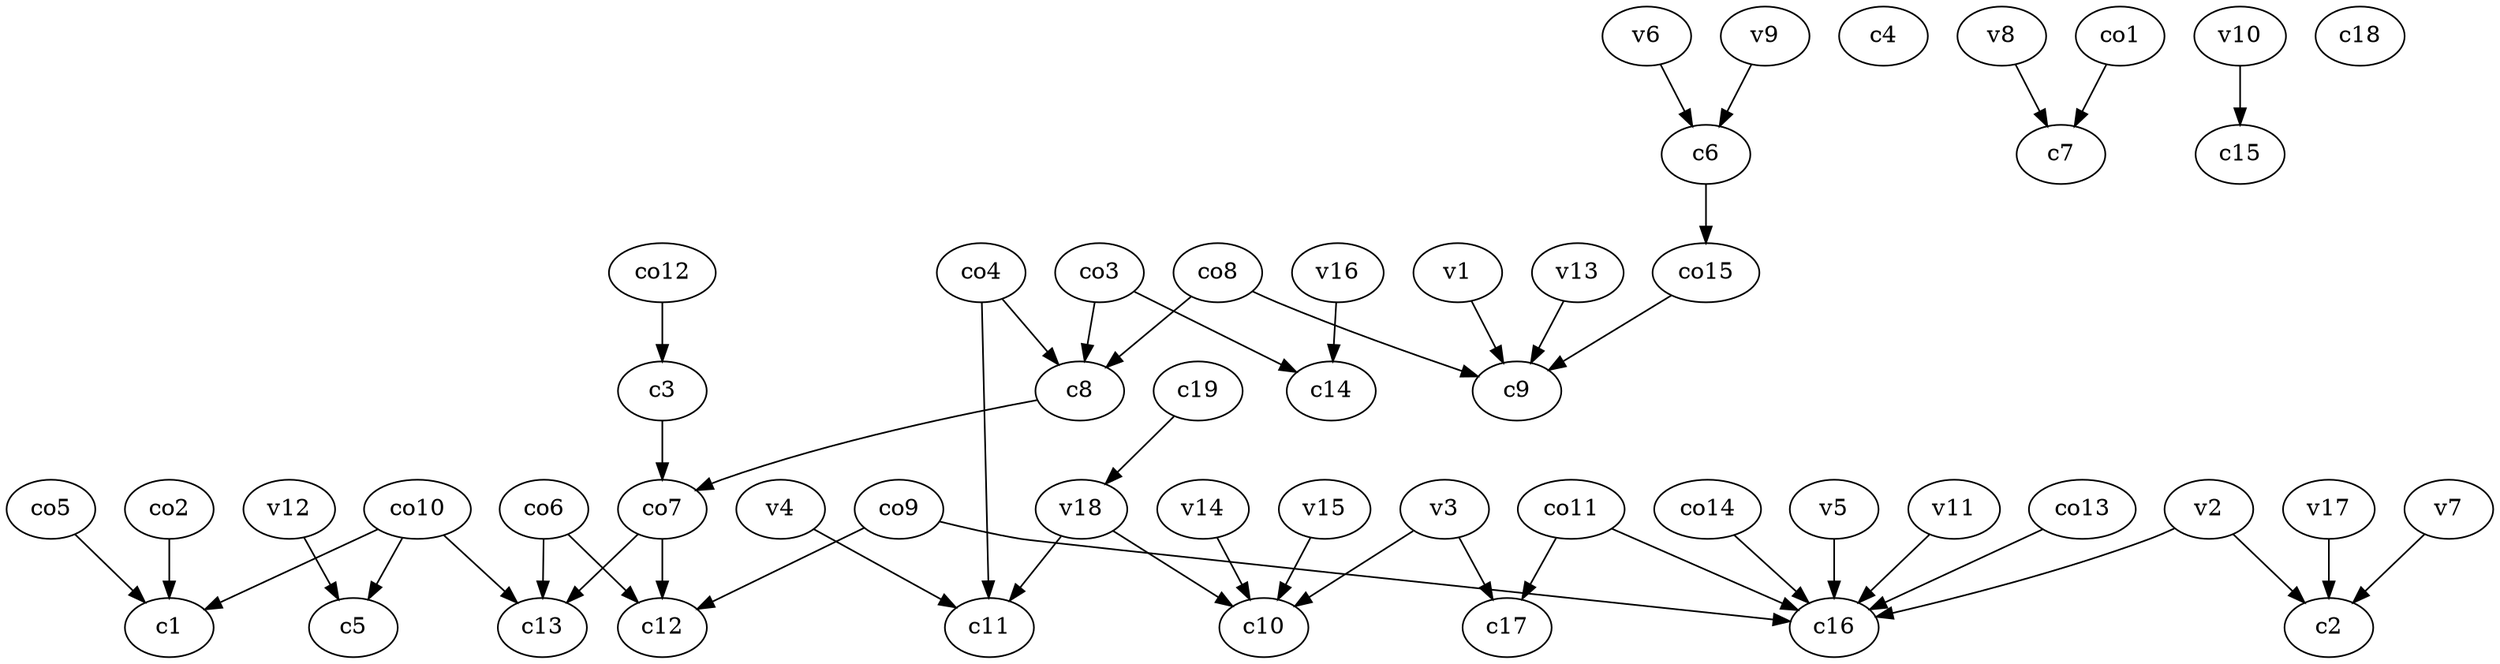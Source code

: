 strict digraph  {
c1;
c2;
c3;
c4;
c5;
c6;
c7;
c8;
c9;
c10;
c11;
c12;
c13;
c14;
c15;
c16;
c17;
c18;
c19;
v1;
v2;
v3;
v4;
v5;
v6;
v7;
v8;
v9;
v10;
v11;
v12;
v13;
v14;
v15;
v16;
v17;
v18;
co1;
co2;
co3;
co4;
co5;
co6;
co7;
co8;
co9;
co10;
co11;
co12;
co13;
co14;
co15;
c3 -> co7  [weight=1];
c6 -> co15  [weight=1];
c8 -> co7  [weight=1];
c19 -> v18  [weight=1];
v1 -> c9  [weight=1];
v2 -> c16  [weight=1];
v2 -> c2  [weight=1];
v3 -> c10  [weight=1];
v3 -> c17  [weight=1];
v4 -> c11  [weight=1];
v5 -> c16  [weight=1];
v6 -> c6  [weight=1];
v7 -> c2  [weight=1];
v8 -> c7  [weight=1];
v9 -> c6  [weight=1];
v10 -> c15  [weight=1];
v11 -> c16  [weight=1];
v12 -> c5  [weight=1];
v13 -> c9  [weight=1];
v14 -> c10  [weight=1];
v15 -> c10  [weight=1];
v16 -> c14  [weight=1];
v17 -> c2  [weight=1];
v18 -> c10  [weight=1];
v18 -> c11  [weight=1];
co1 -> c7  [weight=1];
co2 -> c1  [weight=1];
co3 -> c14  [weight=1];
co3 -> c8  [weight=1];
co4 -> c11  [weight=1];
co4 -> c8  [weight=1];
co5 -> c1  [weight=1];
co6 -> c12  [weight=1];
co6 -> c13  [weight=1];
co7 -> c12  [weight=1];
co7 -> c13  [weight=1];
co8 -> c9  [weight=1];
co8 -> c8  [weight=1];
co9 -> c16  [weight=1];
co9 -> c12  [weight=1];
co10 -> c13  [weight=1];
co10 -> c1  [weight=1];
co10 -> c5  [weight=1];
co11 -> c17  [weight=1];
co11 -> c16  [weight=1];
co12 -> c3  [weight=1];
co13 -> c16  [weight=1];
co14 -> c16  [weight=1];
co15 -> c9  [weight=1];
}
